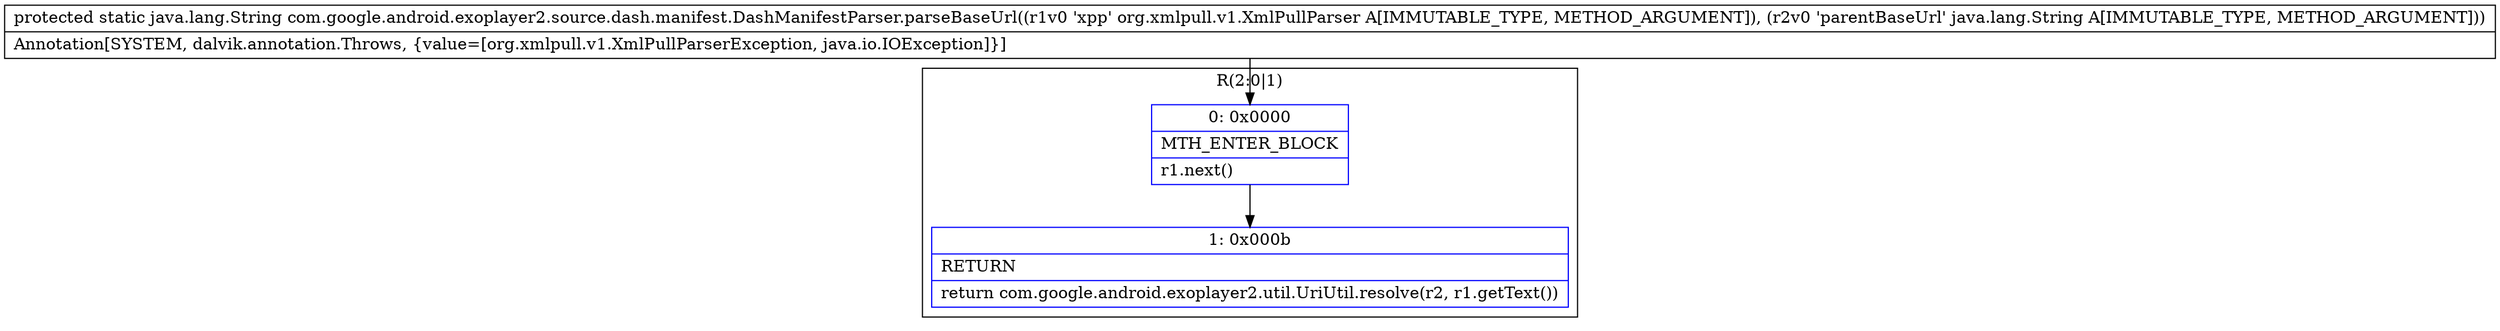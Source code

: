 digraph "CFG forcom.google.android.exoplayer2.source.dash.manifest.DashManifestParser.parseBaseUrl(Lorg\/xmlpull\/v1\/XmlPullParser;Ljava\/lang\/String;)Ljava\/lang\/String;" {
subgraph cluster_Region_2041523358 {
label = "R(2:0|1)";
node [shape=record,color=blue];
Node_0 [shape=record,label="{0\:\ 0x0000|MTH_ENTER_BLOCK\l|r1.next()\l}"];
Node_1 [shape=record,label="{1\:\ 0x000b|RETURN\l|return com.google.android.exoplayer2.util.UriUtil.resolve(r2, r1.getText())\l}"];
}
MethodNode[shape=record,label="{protected static java.lang.String com.google.android.exoplayer2.source.dash.manifest.DashManifestParser.parseBaseUrl((r1v0 'xpp' org.xmlpull.v1.XmlPullParser A[IMMUTABLE_TYPE, METHOD_ARGUMENT]), (r2v0 'parentBaseUrl' java.lang.String A[IMMUTABLE_TYPE, METHOD_ARGUMENT]))  | Annotation[SYSTEM, dalvik.annotation.Throws, \{value=[org.xmlpull.v1.XmlPullParserException, java.io.IOException]\}]\l}"];
MethodNode -> Node_0;
Node_0 -> Node_1;
}

